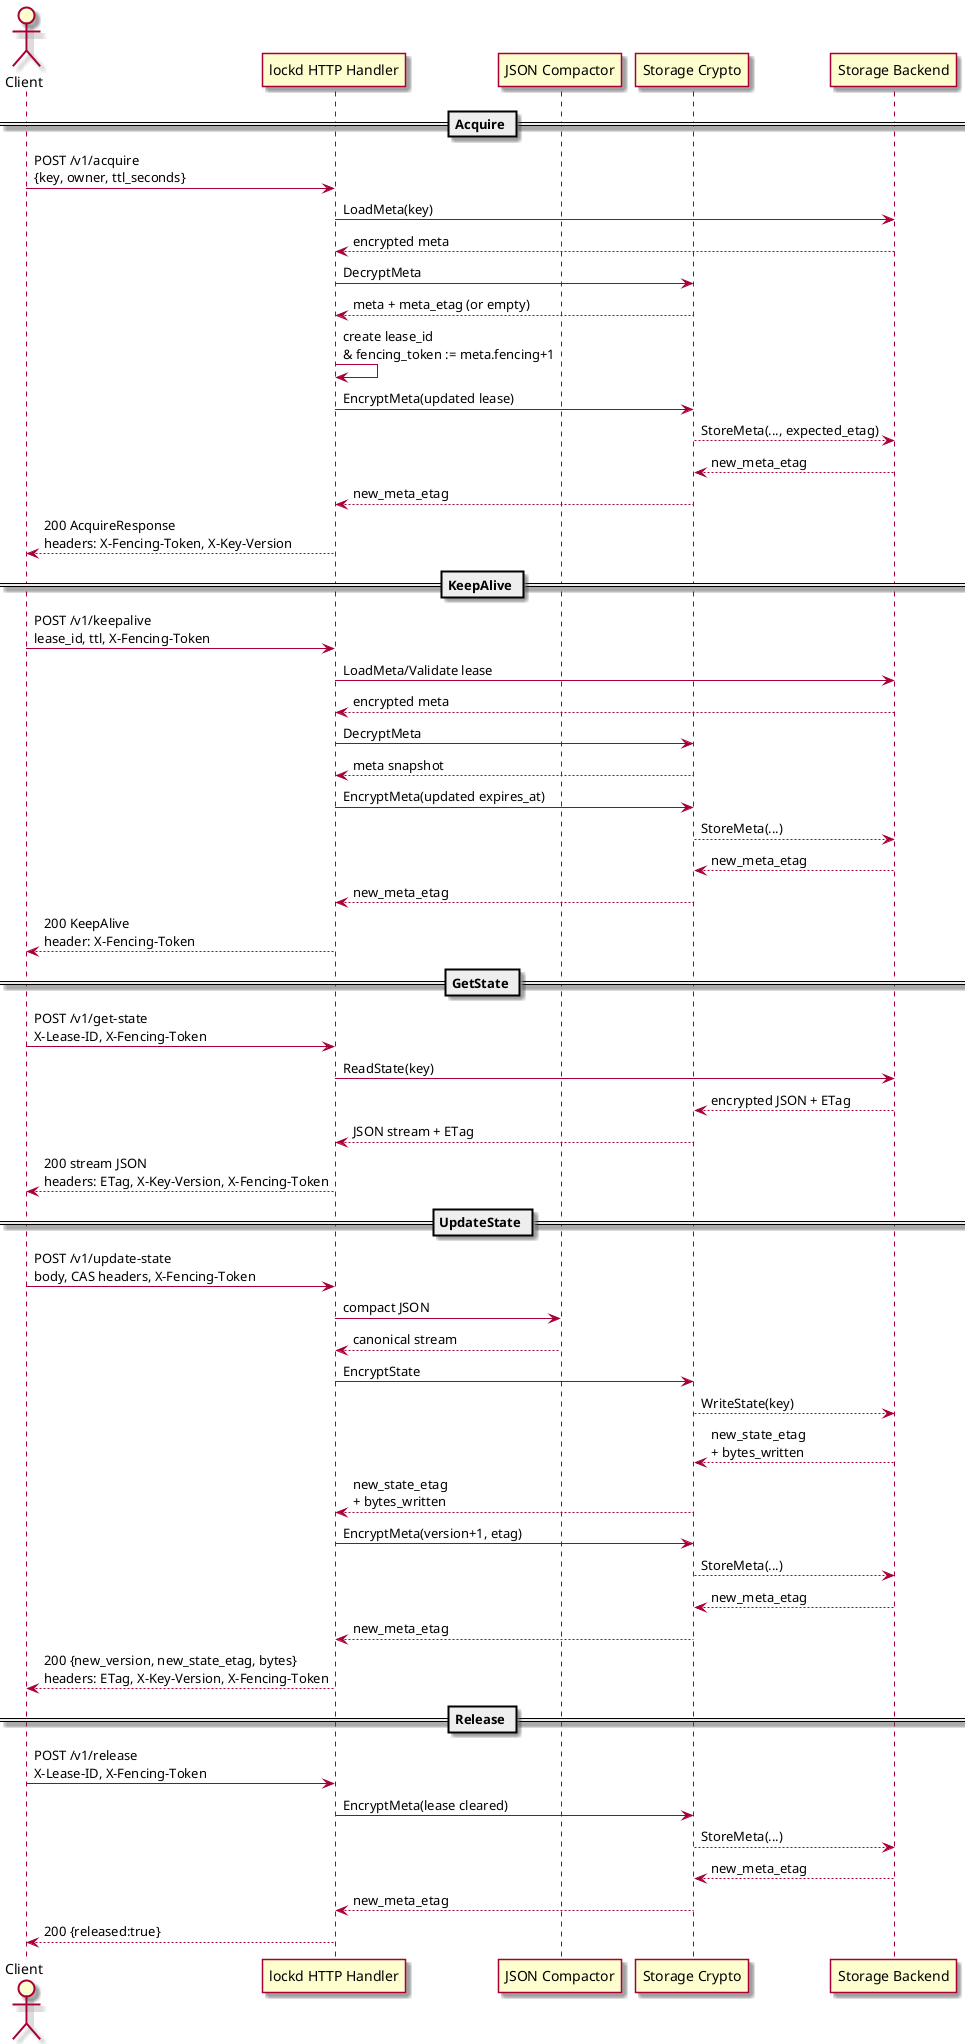 @startuml
' Lockd lease lifecycle overview with storage simplified

skin rose

actor Client
participant "lockd HTTP Handler" as Handler
participant "JSON Compactor" as Compactor
participant "Storage Crypto" as Crypto
participant "Storage Backend" as Storage

== Acquire ==
Client -> Handler: POST /v1/acquire\n{key, owner, ttl_seconds}
Handler -> Storage: LoadMeta(key)
Storage --> Handler: encrypted meta
Handler -> Crypto: DecryptMeta
Crypto --> Handler: meta + meta_etag (or empty)
Handler -> Handler: create lease_id\n& fencing_token := meta.fencing+1
Handler -> Crypto: EncryptMeta(updated lease)
Crypto --> Storage: StoreMeta(..., expected_etag)
Storage --> Crypto: new_meta_etag
Crypto --> Handler: new_meta_etag
Handler --> Client: 200 AcquireResponse\nheaders: X-Fencing-Token, X-Key-Version

== KeepAlive ==
Client -> Handler: POST /v1/keepalive\nlease_id, ttl, X-Fencing-Token
Handler -> Storage: LoadMeta/Validate lease
Storage --> Handler: encrypted meta
Handler -> Crypto: DecryptMeta
Crypto --> Handler: meta snapshot
Handler -> Crypto: EncryptMeta(updated expires_at)
Crypto --> Storage: StoreMeta(...)
Storage --> Crypto: new_meta_etag
Crypto --> Handler: new_meta_etag
Handler --> Client: 200 KeepAlive\nheader: X-Fencing-Token

== GetState ==
Client -> Handler: POST /v1/get-state\nX-Lease-ID, X-Fencing-Token
Handler -> Storage: ReadState(key)
Storage --> Crypto: encrypted JSON + ETag
Crypto --> Handler: JSON stream + ETag
Handler --> Client: 200 stream JSON\nheaders: ETag, X-Key-Version, X-Fencing-Token

== UpdateState ==
Client -> Handler: POST /v1/update-state\nbody, CAS headers, X-Fencing-Token
Handler -> Compactor: compact JSON
Compactor --> Handler: canonical stream
Handler -> Crypto: EncryptState
Crypto --> Storage: WriteState(key)
Storage --> Crypto: new_state_etag\n+ bytes_written
Crypto --> Handler: new_state_etag\n+ bytes_written
Handler -> Crypto: EncryptMeta(version+1, etag)
Crypto --> Storage: StoreMeta(...)
Storage --> Crypto: new_meta_etag
Crypto --> Handler: new_meta_etag
Handler --> Client: 200 {new_version, new_state_etag, bytes}\nheaders: ETag, X-Key-Version, X-Fencing-Token

== Release ==
Client -> Handler: POST /v1/release\nX-Lease-ID, X-Fencing-Token
Handler -> Crypto: EncryptMeta(lease cleared)
Crypto --> Storage: StoreMeta(...)
Storage --> Crypto: new_meta_etag
Crypto --> Handler: new_meta_etag
Handler --> Client: 200 {released:true}

@enduml

